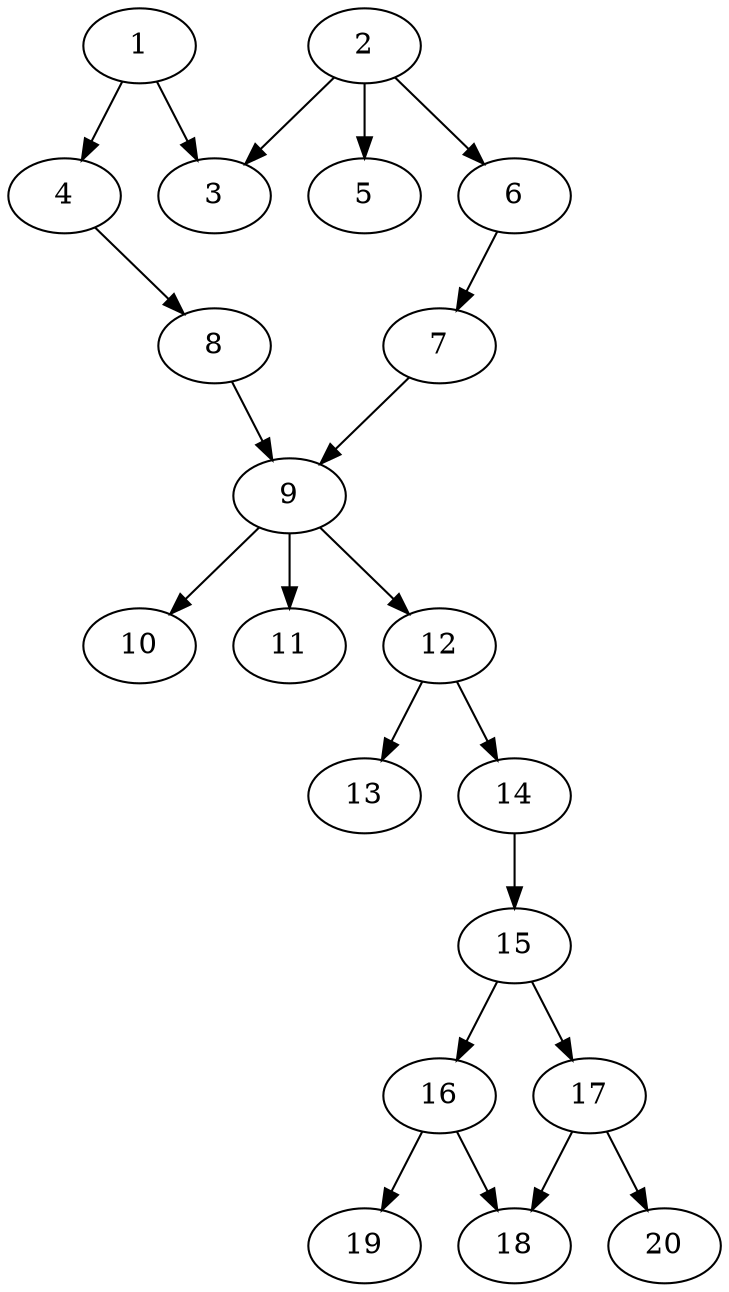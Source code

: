 // DAG automatically generated by daggen at Sat Jul 27 15:35:52 2019
// ./daggen --dot -n 20 --ccr 0.5 --fat 0.4 --regular 0.5 --density 0.6 --mindata 5242880 --maxdata 52428800 
digraph G {
  1 [size="98377728", alpha="0.17", expect_size="49188864"] 
  1 -> 3 [size ="49188864"]
  1 -> 4 [size ="49188864"]
  2 [size="66822144", alpha="0.14", expect_size="33411072"] 
  2 -> 3 [size ="33411072"]
  2 -> 5 [size ="33411072"]
  2 -> 6 [size ="33411072"]
  3 [size="44394496", alpha="0.17", expect_size="22197248"] 
  4 [size="46514176", alpha="0.15", expect_size="23257088"] 
  4 -> 8 [size ="23257088"]
  5 [size="16160768", alpha="0.19", expect_size="8080384"] 
  6 [size="97599488", alpha="0.15", expect_size="48799744"] 
  6 -> 7 [size ="48799744"]
  7 [size="31141888", alpha="0.13", expect_size="15570944"] 
  7 -> 9 [size ="15570944"]
  8 [size="94527488", alpha="0.10", expect_size="47263744"] 
  8 -> 9 [size ="47263744"]
  9 [size="43104256", alpha="0.02", expect_size="21552128"] 
  9 -> 10 [size ="21552128"]
  9 -> 11 [size ="21552128"]
  9 -> 12 [size ="21552128"]
  10 [size="64432128", alpha="0.12", expect_size="32216064"] 
  11 [size="21528576", alpha="0.11", expect_size="10764288"] 
  12 [size="101169152", alpha="0.12", expect_size="50584576"] 
  12 -> 13 [size ="50584576"]
  12 -> 14 [size ="50584576"]
  13 [size="73857024", alpha="0.03", expect_size="36928512"] 
  14 [size="59764736", alpha="0.08", expect_size="29882368"] 
  14 -> 15 [size ="29882368"]
  15 [size="37240832", alpha="0.06", expect_size="18620416"] 
  15 -> 16 [size ="18620416"]
  15 -> 17 [size ="18620416"]
  16 [size="33808384", alpha="0.08", expect_size="16904192"] 
  16 -> 18 [size ="16904192"]
  16 -> 19 [size ="16904192"]
  17 [size="12285952", alpha="0.09", expect_size="6142976"] 
  17 -> 18 [size ="6142976"]
  17 -> 20 [size ="6142976"]
  18 [size="75487232", alpha="0.15", expect_size="37743616"] 
  19 [size="30513152", alpha="0.03", expect_size="15256576"] 
  20 [size="39131136", alpha="0.13", expect_size="19565568"] 
}
